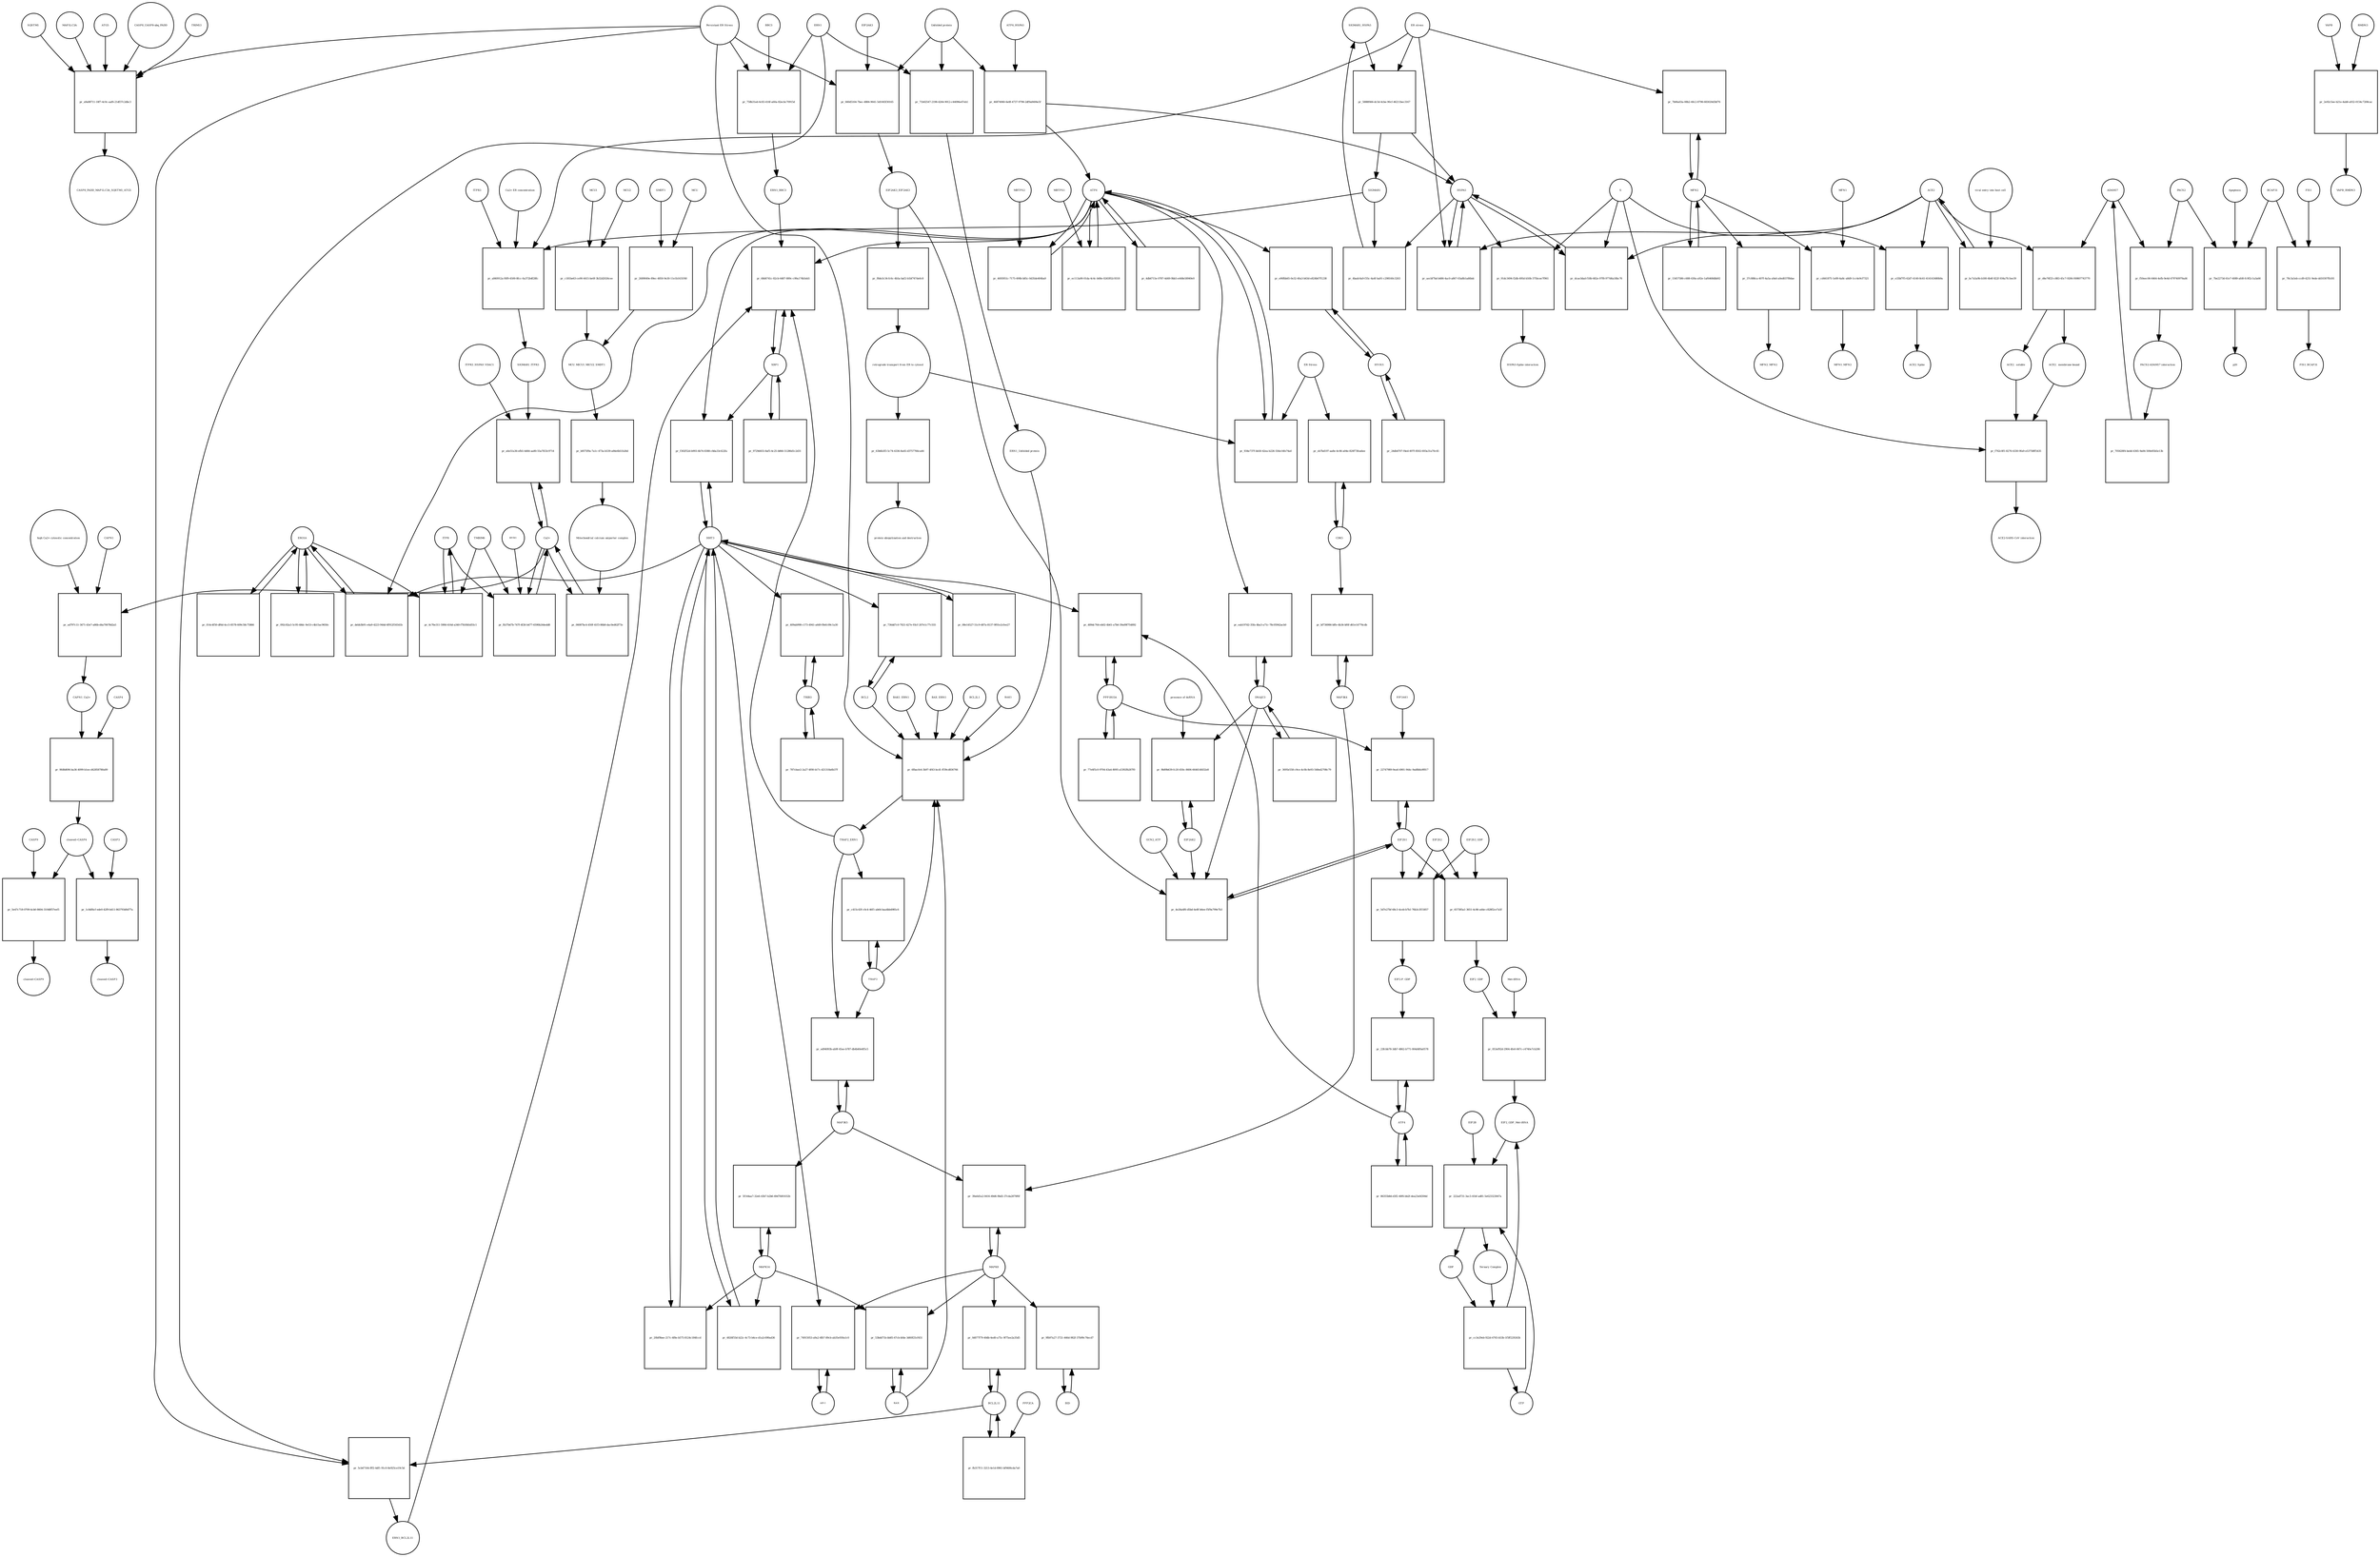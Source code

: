 strict digraph  {
SIGMAR1_HSPA5 [annotation="urn_miriam_pubmed_30590907|urn_miriam_pubmed_25704011|urn_miriam_pubmed_17981125|urn_miriam_taxonomy_10029", bipartite=0, cls=complex, fontsize=4, label=SIGMAR1_HSPA5, shape=circle];
"pr_5888f666-dc5d-4cbe-90cf-46211bec3167" [annotation="", bipartite=1, cls=process, fontsize=4, label="pr_5888f666-dc5d-4cbe-90cf-46211bec3167", shape=square];
HSPA5 [annotation="urn_miriam_hgnc.symbol_HSPA5", bipartite=0, cls="nucleic acid feature", fontsize=4, label=HSPA5, shape=circle];
SIGMAR1 [annotation="urn_miriam_hgnc_8157|urn_miriam_pubmed_17981125|urn_miriam_taxonomy_10029|urn_miriam_pubmed_25704011", bipartite=0, cls=macromolecule, fontsize=4, label=SIGMAR1, shape=circle];
"ER stress" [annotation="", bipartite=0, cls=phenotype, fontsize=4, label="ER stress", shape=circle];
ATF6_HSPA5 [annotation="", bipartite=0, cls=complex, fontsize=4, label=ATF6_HSPA5, shape=circle];
"pr_46874060-6e8f-4737-9798-2df9a8406e5f" [annotation="", bipartite=1, cls=process, fontsize=4, label="pr_46874060-6e8f-4737-9798-2df9a8406e5f", shape=square];
ATF6 [annotation="urn_miriam_hgnc.symbol_ATF6", bipartite=0, cls=macromolecule, fontsize=4, label=ATF6, shape=circle];
"Unfolded protein" [annotation="", bipartite=0, cls=macromolecule, fontsize=4, label="Unfolded protein", shape=circle];
ACE2 [annotation="", bipartite=0, cls="nucleic acid feature", fontsize=4, label=ACE2, shape=circle];
"pr_d4e76f25-c883-45c7-9206-f49807743770" [annotation="", bipartite=1, cls=process, fontsize=4, label="pr_d4e76f25-c883-45c7-9206-f49807743770", shape=square];
"ACE2_ soluble" [annotation="urn_miriam_pubmed_19411314|urn_miriam_pubmed_32264791|urn_miriam_hgnc.symbol_ACE2", bipartite=0, cls=macromolecule, fontsize=4, label="ACE2_ soluble", shape=circle];
"ACE2_ membrane-bound" [annotation="urn_miriam_pubmed_19411314|urn_miriam_pubmed_32264791|urn_miriam_hgnc.symbol_ACE2", bipartite=0, cls=macromolecule, fontsize=4, label="ACE2_ membrane-bound", shape=circle];
ADAM17 [annotation="urn_miriam_pubmed_32264791|urn_miriam_hgnc_HGNC%3A195", bipartite=0, cls=macromolecule, fontsize=4, label=ADAM17, shape=circle];
MFN2 [annotation="urn_miriam_pubmed_29491369|urn_miriam_pubmed_22511781|urn_miriam_hgnc_16877|urn_miriam_pubmed_19052620", bipartite=0, cls=macromolecule, fontsize=4, label=MFN2, shape=circle];
"pr_37c888ca-407f-4a5a-a9a6-a0ed037f8dae" [annotation="", bipartite=1, cls=process, fontsize=4, label="pr_37c888ca-407f-4a5a-a9a6-a0ed037f8dae", shape=square];
MFN2_MFN2 [annotation="urn_miriam_pubmed_19052620|urn_miriam_taxonomy_9606|urn_miriam_pubmed_29491369", bipartite=0, cls=complex, fontsize=4, label=MFN2_MFN2, shape=circle];
"Met-tRNA" [annotation=urn_miriam_hgnc_34779, bipartite=0, cls="nucleic acid feature", fontsize=4, label="Met-tRNA", shape=circle];
"pr_053ef92d-2904-4fe0-847c-c4740e7cb206" [annotation="", bipartite=1, cls=process, fontsize=4, label="pr_053ef92d-2904-4fe0-847c-c4740e7cb206", shape=square];
EIF2_GDP [annotation="", bipartite=0, cls=complex, fontsize=4, label=EIF2_GDP, shape=circle];
"EIF2_GDP_Met-tRNA" [annotation="", bipartite=0, cls=complex, fontsize=4, label="EIF2_GDP_Met-tRNA", shape=circle];
ERN1 [annotation="urn_miriam_hgnc.symbol_ERN1", bipartite=0, cls=macromolecule, fontsize=4, label=ERN1, shape=circle];
"pr_71b02547-2198-4264-9012-c44096e47eb1" [annotation="", bipartite=1, cls=process, fontsize=4, label="pr_71b02547-2198-4264-9012-c44096e47eb1", shape=square];
"ERN1_Unfolded protein" [annotation="", bipartite=0, cls=complex, fontsize=4, label="ERN1_Unfolded protein", shape=circle];
MCU [annotation="urn_miriam_hgnc_23526|urn_miriam_pubmed_24231807|urn_miriam_taxonomy_9606", bipartite=0, cls=macromolecule, fontsize=4, label=MCU, shape=circle];
"pr_2689049e-89ec-4850-9e30-11e1b1631f40" [annotation="", bipartite=1, cls=process, fontsize=4, label="pr_2689049e-89ec-4850-9e30-11e1b1631f40", shape=square];
SMDT1 [annotation="urn_miriam_pubmed_24231807|urn_miriam_hgnc_25055|urn_miriam_taxonomy_9606", bipartite=0, cls=macromolecule, fontsize=4, label=SMDT1, shape=circle];
MCU_MICU1_MICU2_SMDT1 [annotation="urn_miriam_pubmed_24231807|urn_miriam_taxonomy_9606", bipartite=0, cls=complex, fontsize=4, label=MCU_MICU1_MICU2_SMDT1, shape=circle];
EIF2S1 [annotation="urn_miriam_hgnc.symbol_EIF2S1", bipartite=0, cls=macromolecule, fontsize=4, label=EIF2S1, shape=circle];
"pr_5d7e27bf-68c3-4ceb-b7b1-76b3c3f15857" [annotation="", bipartite=1, cls=process, fontsize=4, label="pr_5d7e27bf-68c3-4ceb-b7b1-76b3c3f15857", shape=square];
EIF2S2 [annotation="urn_miriam_hgnc.symbol_EIF2S2", bipartite=0, cls=macromolecule, fontsize=4, label=EIF2S2, shape=circle];
"EIF2-P_GDP" [annotation="", bipartite=0, cls=complex, fontsize=4, label="EIF2-P_GDP", shape=circle];
EIF2S3_GDP [annotation="", bipartite=0, cls=complex, fontsize=4, label=EIF2S3_GDP, shape=circle];
MCU2 [annotation="urn_miriam_hgnc_31830|urn_miriam_pubmed_24231807|urn_miriam_taxonomy_9606", bipartite=0, cls=macromolecule, fontsize=4, label=MCU2, shape=circle];
"pr_c181be63-ce90-4415-be0f-3b32d2026cee" [annotation="", bipartite=1, cls=process, fontsize=4, label="pr_c181be63-ce90-4415-be0f-3b32d2026cee", shape=square];
MCU1 [annotation="urn_miriam_hgnc_1530|urn_miriam_pubmed_24231807|urn_miriam_taxonomy_9606", bipartite=0, cls=macromolecule, fontsize=4, label=MCU1, shape=circle];
"pr_5cb47164-fff2-4df1-91c0-8e925ce19c5d" [annotation="", bipartite=1, cls=process, fontsize=4, label="pr_5cb47164-fff2-4df1-91c0-8e925ce19c5d", shape=square];
BCL2L11 [annotation="urn_miriam_hgnc.symbol_BCL2L11", bipartite=0, cls=macromolecule, fontsize=4, label=BCL2L11, shape=circle];
ERN1_BCL2L11 [annotation="", bipartite=0, cls=complex, fontsize=4, label=ERN1_BCL2L11, shape=circle];
"Persistant ER Stress" [annotation="urn_miriam_obo.go_GO%3A0034976", bipartite=0, cls=phenotype, fontsize=4, label="Persistant ER Stress", shape=circle];
CAPN1 [annotation="urn_miriam_hgnc.symbol_CAPN1", bipartite=0, cls=macromolecule, fontsize=4, label=CAPN1, shape=circle];
"pr_ad797c11-3471-43e7-a86b-d4a70678d2a5" [annotation="", bipartite=1, cls=process, fontsize=4, label="pr_ad797c11-3471-43e7-a86b-d4a70678d2a5", shape=square];
"Ca2+" [annotation="urn_miriam_obo.chebi_CHEBI%3A29108", bipartite=0, cls="simple chemical", fontsize=4, label="Ca2+", shape=circle];
"CAPN1_Ca2+" [annotation="", bipartite=0, cls=complex, fontsize=4, label="CAPN1_Ca2+", shape=circle];
"high Ca2+ cytosolic concentration" [annotation="urn_miriam_obo.go_GO%3A1902656", bipartite=0, cls=phenotype, fontsize=4, label="high Ca2+ cytosolic concentration", shape=circle];
"pr_4badc6a9-f35c-4a4f-ba91-c298160c3263" [annotation="", bipartite=1, cls=process, fontsize=4, label="pr_4badc6a9-f35c-4a4f-ba91-c298160c3263", shape=square];
"pr_758b31ed-6c83-416f-a60a-82ecbc70915d" [annotation="", bipartite=1, cls=process, fontsize=4, label="pr_758b31ed-6c83-416f-a60a-82ecbc70915d", shape=square];
BBC3 [annotation="urn_miriam_hgnc.symbol_BBC3", bipartite=0, cls=macromolecule, fontsize=4, label=BBC3, shape=circle];
ERN1_BBC3 [annotation="", bipartite=0, cls=complex, fontsize=4, label=ERN1_BBC3, shape=circle];
VAPB [annotation=urn_miriam_hgnc_12649, bipartite=0, cls=macromolecule, fontsize=4, label=VAPB, shape=circle];
"pr_2e92c5ee-b21e-4ab8-a932-0154c7208cac" [annotation="", bipartite=1, cls=process, fontsize=4, label="pr_2e92c5ee-b21e-4ab8-a932-0154c7208cac", shape=square];
RMDN3 [annotation=urn_miriam_hgnc_25550, bipartite=0, cls=macromolecule, fontsize=4, label=RMDN3, shape=circle];
VAPB_RMDN3 [annotation="urn_miriam_pubmed_29491369|urn_miriam_pubmed_28132811|urn_miriam_taxonomy_9606", bipartite=0, cls=complex, fontsize=4, label=VAPB_RMDN3, shape=circle];
"pr_657385a1-3651-4c86-a44e-c828f2ce7a5f" [annotation="", bipartite=1, cls=process, fontsize=4, label="pr_657385a1-3651-4c86-a44e-c828f2ce7a5f", shape=square];
"pr_a840912a-f6f9-4500-8fcc-0a372b4f28fc" [annotation="", bipartite=1, cls=process, fontsize=4, label="pr_a840912a-f6f9-4500-8fcc-0a372b4f28fc", shape=square];
ITPR3 [annotation="urn_miriam_hgnc_6182|urn_miriam_pubmed_17981125", bipartite=0, cls=macromolecule, fontsize=4, label=ITPR3, shape=circle];
SIGMAR1_ITPR3 [annotation="urn_miriam_pubmed_30590907|urn_miriam_pubmed_17981125|urn_miriam_taxonomy_10029", bipartite=0, cls=complex, fontsize=4, label=SIGMAR1_ITPR3, shape=circle];
"Ca2+ ER concentration" [annotation="", bipartite=0, cls=phenotype, fontsize=4, label="Ca2+ ER concentration", shape=circle];
BCAP31 [annotation=urn_miriam_hgnc_16695, bipartite=0, cls=macromolecule, fontsize=4, label=BCAP31, shape=circle];
"pr_78c3a5eb-ccd9-4251-9ede-dd10307fb181" [annotation="", bipartite=1, cls=process, fontsize=4, label="pr_78c3a5eb-ccd9-4251-9ede-dd10307fb181", shape=square];
FIS1 [annotation=urn_miriam_hgnc_21689, bipartite=0, cls=macromolecule, fontsize=4, label=FIS1, shape=circle];
FIS1_BCAP31 [annotation=urn_miriam_pubmed_15692567, bipartite=0, cls=complex, fontsize=4, label=FIS1_BCAP31, shape=circle];
"pr_cd441875-1e89-4a8c-a8d9-1cc4e9cf7321" [annotation="", bipartite=1, cls=process, fontsize=4, label="pr_cd441875-1e89-4a8c-a8d9-1cc4e9cf7321", shape=square];
MFN1 [annotation=urn_miriam_hgnc_1826, bipartite=0, cls=macromolecule, fontsize=4, label=MFN1, shape=circle];
MFN1_MFN2 [annotation="urn_miriam_pubmed_29491369|urn_miriam_pubmed_19052620|urn_miriam_taxonomy_9606", bipartite=0, cls=complex, fontsize=4, label=MFN1_MFN2, shape=circle];
PACS2 [annotation="urn_miriam_pubmed_15692567|urn_miriam_hgnc_23794", bipartite=0, cls=macromolecule, fontsize=4, label=PACS2, shape=circle];
"pr_f50eec06-6464-4efb-9e4d-479740979ad4" [annotation="", bipartite=1, cls=process, fontsize=4, label="pr_f50eec06-6464-4efb-9e4d-479740979ad4", shape=square];
"PACS2-ADAM17 interaction" [annotation="urn_miriam_pubmed_26108729|urn_miriam_pubmed_32264791|urn_miriam_taxonomy_9606", bipartite=0, cls=complex, fontsize=4, label="PACS2-ADAM17 interaction", shape=circle];
"pr_e33bf7f5-62d7-4140-8c61-414143480b9a" [annotation="", bipartite=1, cls=process, fontsize=4, label="pr_e33bf7f5-62d7-4140-8c61-414143480b9a", shape=square];
S [annotation="urn_miriam_uniprot_P59594|urn_miriam_uniprot_P0DTC2|urn_miriam_uniprot_W6A028", bipartite=0, cls=macromolecule, fontsize=4, label=S, shape=circle];
ACE2_Spike [annotation="", bipartite=0, cls=complex, fontsize=4, label=ACE2_Spike, shape=circle];
"pr_91dc3494-f2db-495d-b50b-375bcee7f961" [annotation="", bipartite=1, cls=process, fontsize=4, label="pr_91dc3494-f2db-495d-b50b-375bcee7f961", shape=square];
"HSPA5-Spike interaction" [annotation=urn_miriam_pubmed_32340551, bipartite=0, cls=complex, fontsize=4, label="HSPA5-Spike interaction", shape=circle];
"pr_f762c8f1-8276-4330-9fa9-e53758ff5435" [annotation="", bipartite=1, cls=process, fontsize=4, label="pr_f762c8f1-8276-4330-9fa9-e53758ff5435", shape=square];
"ACE2-SARS-CoV interaction" [annotation="urn_miriam_pubmed_19411314|urn_miriam_taxonomy_9606|urn_miriam_uniprot_P59594", bipartite=0, cls=complex, fontsize=4, label="ACE2-SARS-CoV interaction", shape=circle];
"pr_4693951c-7175-490b-b85c-0d35de404ba9" [annotation="", bipartite=1, cls=process, fontsize=4, label="pr_4693951c-7175-490b-b85c-0d35de404ba9", shape=square];
MBTPS2 [annotation="urn_miriam_hgnc.symbol_MBTPS2", bipartite=0, cls=macromolecule, fontsize=4, label=MBTPS2, shape=circle];
MAP3K4 [annotation="urn_miriam_hgnc.symbol_MAP3K4", bipartite=0, cls=macromolecule, fontsize=4, label=MAP3K4, shape=circle];
"pr_bf736986-bffe-4b34-bf6f-d61e14776cdb" [annotation="", bipartite=1, cls=process, fontsize=4, label="pr_bf736986-bffe-4b34-bf6f-d61e14776cdb", shape=square];
CDK5 [annotation="urn_miriam_hgnc.symbol_CDK5", bipartite=0, cls=macromolecule, fontsize=4, label=CDK5, shape=circle];
"pr_7be2273d-61e7-4089-afd0-fc9f2c1a3a66" [annotation="", bipartite=1, cls=process, fontsize=4, label="pr_7be2273d-61e7-4089-afd0-fc9f2c1a3a66", shape=square];
p20 [annotation="urn_miriam_hgnc.symbol_BCAP31", bipartite=0, cls=macromolecule, fontsize=4, label=p20, shape=circle];
Apoptosis [annotation="", bipartite=0, cls=phenotype, fontsize=4, label=Apoptosis, shape=circle];
DDIT3 [annotation="urn_miriam_hgnc.symbol_DDIT3", bipartite=0, cls=macromolecule, fontsize=4, label=DDIT3, shape=circle];
"pr_4826f55d-b22c-4c73-b4ce-d1a2c690ad36" [annotation="", bipartite=1, cls=process, fontsize=4, label="pr_4826f55d-b22c-4c73-b4ce-d1a2c690ad36", shape=square];
MAPK14 [annotation="urn_miriam_hgnc.symbol_MAPK14", bipartite=0, cls=macromolecule, fontsize=4, label=MAPK14, shape=circle];
CASP9 [annotation="urn_miriam_hgnc.symbol_CSAP9", bipartite=0, cls=macromolecule, fontsize=4, label=CASP9, shape=circle];
"pr_5e47c718-0709-4cb0-8604-31048f57eef1" [annotation="", bipartite=1, cls=process, fontsize=4, label="pr_5e47c718-0709-4cb0-8604-31048f57eef1", shape=square];
"cleaved~CASP9" [annotation="urn_miriam_hgnc.symbol_CASP9", bipartite=0, cls=macromolecule, fontsize=4, label="cleaved~CASP9", shape=circle];
"cleaved~CASP4" [annotation="urn_miriam_hgnc.symbol_CASP4", bipartite=0, cls=macromolecule, fontsize=4, label="cleaved~CASP4", shape=circle];
"pr_0d077f79-40db-4ed0-a75c-9f75ee2a35d5" [annotation="", bipartite=1, cls=process, fontsize=4, label="pr_0d077f79-40db-4ed0-a75c-9f75ee2a35d5", shape=square];
MAPK8 [annotation="urn_miriam_hgnc.symbol_MAPK8", bipartite=0, cls=macromolecule, fontsize=4, label=MAPK8, shape=circle];
"pr_4e26a4f6-d5bd-4e8f-b6ee-f5f9a799e7b3" [annotation="", bipartite=1, cls=process, fontsize=4, label="pr_4e26a4f6-d5bd-4e8f-b6ee-f5f9a799e7b3", shape=square];
EIF2AK3_EIF2AK3 [annotation="", bipartite=0, cls=complex, fontsize=4, label=EIF2AK3_EIF2AK3, shape=circle];
GCN2_ATP [annotation="", bipartite=0, cls=complex, fontsize=4, label=GCN2_ATP, shape=circle];
EIF2AK2 [annotation="urn_miriam_hgnc.symbol_EIF2AK2", bipartite=0, cls=macromolecule, fontsize=4, label=EIF2AK2, shape=circle];
DNAJC3 [annotation="urn_miriam_hgnc.symbol_DNAJC3", bipartite=0, cls=macromolecule, fontsize=4, label=DNAJC3, shape=circle];
"pr_f8de3c34-fc6c-4b5a-baf2-b1bf747de0c8" [annotation="", bipartite=1, cls=process, fontsize=4, label="pr_f8de3c34-fc6c-4b5a-baf2-b1bf747de0c8", shape=square];
"retrograde transport from ER to cytosol" [annotation="urn_miriam_obo.go_GO%3A0030970", bipartite=0, cls=phenotype, fontsize=4, label="retrograde transport from ER to cytosol", shape=circle];
CASP3 [annotation="urn_miriam_hgnc.symbol_CASP3", bipartite=0, cls=macromolecule, fontsize=4, label=CASP3, shape=circle];
"pr_1c8df4cf-ede0-42f9-b411-863793d0d77a" [annotation="", bipartite=1, cls=process, fontsize=4, label="pr_1c8df4cf-ede0-42f9-b411-863793d0d77a", shape=square];
"cleaved~CASP3" [annotation="urn_miriam_hgnc.symbol_CASP3", bipartite=0, cls=macromolecule, fontsize=4, label="cleaved~CASP3", shape=circle];
"pr_fb317f11-3213-4e1d-8961-bf9406cda7a0" [annotation="", bipartite=1, cls=process, fontsize=4, label="pr_fb317f11-3213-4e1d-8961-bf9406cda7a0", shape=square];
PPP2CA [annotation="urn_miriam_hgnc.symbol_PPP2CA", bipartite=0, cls=macromolecule, fontsize=4, label=PPP2CA, shape=circle];
"AP-1" [annotation="urn_miriam_hgnc.symbol_JUNB|urn_miriam_hgnc.symbol_FOSL1|urn_miriam_hgnc.symbol_FOSL2|urn_miriam_hgnc.symbol_JUND|urn_miriam_hgnc.symbol_JUN|urn_miriam_hgnc.symbol_FOSB|urn_miriam_hgnc.symbol_FOS", bipartite=0, cls=macromolecule, fontsize=4, label="AP-1", shape=circle];
"pr_74915053-a9a2-4fb7-89cb-ab35e930a1c0" [annotation="", bipartite=1, cls=process, fontsize=4, label="pr_74915053-a9a2-4fb7-89cb-ab35e930a1c0", shape=square];
"pr_aecbf7bd-b486-4ac0-a867-03a8b1ad6bdc" [annotation="", bipartite=1, cls=process, fontsize=4, label="pr_aecbf7bd-b486-4ac0-a867-03a8b1ad6bdc", shape=square];
"pr_22747989-9ea6-4901-944c-9ad8bfa9f817" [annotation="", bipartite=1, cls=process, fontsize=4, label="pr_22747989-9ea6-4901-944c-9ad8bfa9f817", shape=square];
PPP1R15A [annotation="urn_miriam_hgnc.symbol_PPP1R15A", bipartite=0, cls=macromolecule, fontsize=4, label=PPP1R15A, shape=circle];
EIF2AK1 [annotation="urn_miriam_hgnc.symbol_EIF2AK1", bipartite=0, cls=macromolecule, fontsize=4, label=EIF2AK1, shape=circle];
"pr_9b89b639-fc20-450c-8606-664614fd32e8" [annotation="", bipartite=1, cls=process, fontsize=4, label="pr_9b89b639-fc20-450c-8606-664614fd32e8", shape=square];
"presence of dsRNA" [annotation="urn_miriam_obo.go_GO%3A0071359", bipartite=0, cls=phenotype, fontsize=4, label="presence of dsRNA", shape=circle];
"Ternary Complex" [annotation="", bipartite=0, cls=complex, fontsize=4, label="Ternary Complex", shape=circle];
"pr_cc3e29eb-922d-4765-b53b-1f5ff229243b" [annotation="", bipartite=1, cls=process, fontsize=4, label="pr_cc3e29eb-922d-4765-b53b-1f5ff229243b", shape=square];
GDP [annotation="urn_miriam_obo.chebi_CHEBI%3A65180", bipartite=0, cls="simple chemical", fontsize=4, label=GDP, shape=circle];
GTP [annotation="urn_miriam_obo.chebi_CHEBI%3A57600", bipartite=0, cls="simple chemical", fontsize=4, label=GTP, shape=circle];
"pr_6fbacfe4-3b97-4f43-bcd1-ff39cd836766" [annotation="", bipartite=1, cls=process, fontsize=4, label="pr_6fbacfe4-3b97-4f43-bcd1-ff39cd836766", shape=square];
TRAF2_ERN1 [annotation="", bipartite=0, cls=complex, fontsize=4, label=TRAF2_ERN1, shape=circle];
BAK1_ERN1 [annotation="", bipartite=0, cls=complex, fontsize=4, label=BAK1_ERN1, shape=circle];
BAX_ERN1 [annotation="", bipartite=0, cls=complex, fontsize=4, label=BAX_ERN1, shape=circle];
BCL2 [annotation="urn_miriam_hgnc.symbol_BCL2", bipartite=0, cls="nucleic acid feature", fontsize=4, label=BCL2, shape=circle];
BCL2L1 [annotation="urn_miriam_hgnc.symbol_BCL2L1", bipartite=0, cls=macromolecule, fontsize=4, label=BCL2L1, shape=circle];
BAX [annotation="urn_miriam_hgnc.symbol_BAX", bipartite=0, cls=macromolecule, fontsize=4, label=BAX, shape=circle];
BAK1 [annotation="urn_miriam_hgnc.symbol_BAK1", bipartite=0, cls=macromolecule, fontsize=4, label=BAK1, shape=circle];
TRAF2 [annotation="urn_miriam_hgnc.symbol_TRAF2", bipartite=0, cls=macromolecule, fontsize=4, label=TRAF2, shape=circle];
"pr_bf675f9a-7a1c-473a-b539-a84e6b51b26d" [annotation="", bipartite=1, cls=process, fontsize=4, label="pr_bf675f9a-7a1c-473a-b539-a84e6b51b26d", shape=square];
"Mitochondrial calcium uniporter complex" [annotation="urn_miriam_pubmed_26968367|urn_miriam_taxonomy_9606", bipartite=0, cls=complex, fontsize=4, label="Mitochondrial calcium uniporter complex", shape=circle];
ATF4 [annotation="urn_miriam_hgnc.symbol_ATF4", bipartite=0, cls=macromolecule, fontsize=4, label=ATF4, shape=circle];
"pr_23fcbb78-3db7-4862-b771-004d4f0a0578" [annotation="", bipartite=1, cls=process, fontsize=4, label="pr_23fcbb78-3db7-4862-b771-004d4f0a0578", shape=square];
"pr_63b6b3f3-5c74-4336-8a45-d3757766ca44" [annotation="", bipartite=1, cls=process, fontsize=4, label="pr_63b6b3f3-5c74-4336-8a45-d3757766ca44", shape=square];
"protein ubiquitination and destruction" [annotation="", bipartite=0, cls=phenotype, fontsize=4, label="protein ubiquitination and destruction", shape=circle];
EIF2AK3 [annotation="urn_miriam_hgnc.symbol_EIF2AK3", bipartite=0, cls=macromolecule, fontsize=4, label=EIF2AK3, shape=circle];
"pr_660d5164-7bec-4884-9641-5d1045f30165" [annotation="", bipartite=1, cls=process, fontsize=4, label="pr_660d5164-7bec-4884-9641-5d1045f30165", shape=square];
ITPR [annotation="urn_miriam_hgnc.symbol_ITPR1|urn_miriam_hgnc.symbol_ITPR3|urn_miriam_hgnc.symbol_ITPR2", bipartite=0, cls=macromolecule, fontsize=4, label=ITPR, shape=circle];
"pr_4c76e311-5984-416d-a340-f7b50b5d55c1" [annotation="", bipartite=1, cls=process, fontsize=4, label="pr_4c76e311-5984-416d-a340-f7b50b5d55c1", shape=square];
TMBIM6 [annotation="urn_miriam_hgnc.symbol_TMBIM6", bipartite=0, cls=macromolecule, fontsize=4, label=TMBIM6, shape=circle];
ERO1A [annotation="urn_miriam_hgnc.symbol_ERO1A", bipartite=0, cls=macromolecule, fontsize=4, label=ERO1A, shape=circle];
MAP3K5 [annotation="urn_miriam_hgnc.symbol_MAP3K5", bipartite=0, cls=macromolecule, fontsize=4, label=MAP3K5, shape=circle];
"pr_ed94093b-ab9f-45ee-b787-db4b40e6f5c5" [annotation="", bipartite=1, cls=process, fontsize=4, label="pr_ed94093b-ab9f-45ee-b787-db4b40e6f5c5", shape=square];
"pr_222ad731-3ac3-41bf-ad81-5e623323047a" [annotation="", bipartite=1, cls=process, fontsize=4, label="pr_222ad731-3ac3-41bf-ad81-5e623323047a", shape=square];
EIF2B [annotation="", bipartite=0, cls=complex, fontsize=4, label=EIF2B, shape=circle];
"pr_53bdd71b-bb85-47cb-bfde-3d60f25cf451" [annotation="", bipartite=1, cls=process, fontsize=4, label="pr_53bdd71b-bb85-47cb-bfde-3d60f25cf451", shape=square];
"pr_c415c43f-c0c4-46f1-ab64-baa4bb4985c6" [annotation="", bipartite=1, cls=process, fontsize=4, label="pr_c415c43f-c0c4-46f1-ab64-baa4bb4985c6", shape=square];
"pr_5f144aa7-32e6-43b7-b2b6-49d7fd01032b" [annotation="", bipartite=1, cls=process, fontsize=4, label="pr_5f144aa7-32e6-43b7-b2b6-49d7fd01032b", shape=square];
"CASP8_CASP8-ubq_FADD" [annotation="", bipartite=0, cls=complex, fontsize=4, label="CASP8_CASP8-ubq_FADD", shape=circle];
"pr_a9a88711-18f7-4c0c-aaf6-21df37c2dbc3" [annotation="", bipartite=1, cls=process, fontsize=4, label="pr_a9a88711-18f7-4c0c-aaf6-21df37c2dbc3", shape=square];
CASP8_FADD_MAP1LC3A_SQSTM1_ATG5 [annotation="", bipartite=0, cls=complex, fontsize=4, label=CASP8_FADD_MAP1LC3A_SQSTM1_ATG5, shape=circle];
TRIM13 [annotation="urn_miriam_hgnc.symbol_TRIM13", bipartite=0, cls=macromolecule, fontsize=4, label=TRIM13, shape=circle];
"SQSTM1 " [annotation="urn_miriam_hgnc.symbol_SQSTM1", bipartite=0, cls=macromolecule, fontsize=4, label="SQSTM1 ", shape=circle];
MAP1LC3A [annotation="urn_miriam_hgnc.symbol_MAP1LC3A", bipartite=0, cls=macromolecule, fontsize=4, label=MAP1LC3A, shape=circle];
ATG5 [annotation="urn_miriam_hgnc.symbol_ATG5", bipartite=0, cls=macromolecule, fontsize=4, label=ATG5, shape=circle];
"pr_39a6d1a2-0416-49d6-9bd3-37cda2870f6f" [annotation="", bipartite=1, cls=process, fontsize=4, label="pr_39a6d1a2-0416-49d6-9bd3-37cda2870f6f", shape=square];
CASP4 [annotation="urn_miriam_hgnc.symbol_CASP4", bipartite=0, cls=macromolecule, fontsize=4, label=CASP4, shape=circle];
"pr_9fd8d696-ba36-4099-b1ee-d42858780a89" [annotation="", bipartite=1, cls=process, fontsize=4, label="pr_9fd8d696-ba36-4099-b1ee-d42858780a89", shape=square];
"pr_20bf9bee-217c-4f8e-b575-8124c184fccd" [annotation="", bipartite=1, cls=process, fontsize=4, label="pr_20bf9bee-217c-4f8e-b575-8124c184fccd", shape=square];
BID [annotation="urn_miriam_hgnc.symbol_BID", bipartite=0, cls=macromolecule, fontsize=4, label=BID, shape=circle];
"pr_9fb97a27-3721-446d-982f-37b99c76ecd7" [annotation="", bipartite=1, cls=process, fontsize=4, label="pr_9fb97a27-3721-446d-982f-37b99c76ecd7", shape=square];
"pr_ec113a90-01da-4c4c-b68e-0245f02c9318" [annotation="", bipartite=1, cls=process, fontsize=4, label="pr_ec113a90-01da-4c4c-b68e-0245f02c9318", shape=square];
MBTPS1 [annotation="urn_miriam_hgnc.symbol_MBTPS1", bipartite=0, cls=macromolecule, fontsize=4, label=MBTPS1, shape=circle];
"pr_dcae3dad-f18b-482e-97f8-977d6a18bc76" [annotation="", bipartite=1, cls=process, fontsize=4, label="pr_dcae3dad-f18b-482e-97f8-977d6a18bc76", shape=square];
"pr_15457586-c688-430a-a92e-1af6468dbb92" [annotation="", bipartite=1, cls=process, fontsize=4, label="pr_15457586-c688-430a-a92e-1af6468dbb92", shape=square];
XBP1 [annotation="urn_miriam_hgnc.symbol_XBP1", bipartite=0, cls=macromolecule, fontsize=4, label=XBP1, shape=circle];
"pr_68d4741c-82cb-4487-889c-c99a174b5eb5" [annotation="", bipartite=1, cls=process, fontsize=4, label="pr_68d4741c-82cb-4487-889c-c99a174b5eb5", shape=square];
"pr_debb3b91-e4a9-4223-944d-6f912f16541b" [annotation="", bipartite=1, cls=process, fontsize=4, label="pr_debb3b91-e4a9-4223-944d-6f912f16541b", shape=square];
TRIB3 [annotation="urn_miriam_hgnc.symbol_TRIB3", bipartite=0, cls=macromolecule, fontsize=4, label=TRIB3, shape=circle];
"pr_409ab998-c173-4941-a649-f8efc09c1a30" [annotation="", bipartite=1, cls=process, fontsize=4, label="pr_409ab998-c173-4941-a649-f8efc09c1a30", shape=square];
"pr_f302f52d-b993-4b74-8388-c8da33c622fa" [annotation="", bipartite=1, cls=process, fontsize=4, label="pr_f302f52d-b993-4b74-8388-c8da33c622fa", shape=square];
"pr_eab197d2-35fa-4ba3-a71c-78c05942acb0" [annotation="", bipartite=1, cls=process, fontsize=4, label="pr_eab197d2-35fa-4ba3-a71c-78c05942acb0", shape=square];
HYOU1 [annotation="urn_miriam_hgnc.symbol_HYOU1", bipartite=0, cls=macromolecule, fontsize=4, label=HYOU1, shape=circle];
"pr_e90fbb65-0e32-40a3-b63d-e824b67f1238" [annotation="", bipartite=1, cls=process, fontsize=4, label="pr_e90fbb65-0e32-40a3-b63d-e824b67f1238", shape=square];
"pr_489dc764-eb02-4b61-a7b6-39a09f754892" [annotation="", bipartite=1, cls=process, fontsize=4, label="pr_489dc764-eb02-4b61-a7b6-39a09f754892", shape=square];
"pr_736dd7c0-7021-427e-93cf-207e1c77c555" [annotation="", bipartite=1, cls=process, fontsize=4, label="pr_736dd7c0-7021-427e-93cf-207e1c77c555", shape=square];
"pr_bc7a5a9b-b180-4b4f-822f-934a7fc5ee39" [annotation="", bipartite=1, cls=process, fontsize=4, label="pr_bc7a5a9b-b180-4b4f-822f-934a7fc5ee39", shape=square];
"viral entry into host cell" [annotation="", bipartite=0, cls=phenotype, fontsize=4, label="viral entry into host cell", shape=circle];
"pr_3695e558-c9ce-4c0b-8e93-548ed2708c79" [annotation="", bipartite=1, cls=process, fontsize=4, label="pr_3695e558-c9ce-4c0b-8e93-548ed2708c79", shape=square];
"pr_787cbae2-2a27-4f00-b17c-d21318a6b37f" [annotation="", bipartite=1, cls=process, fontsize=4, label="pr_787cbae2-2a27-4f00-b17c-d21318a6b37f", shape=square];
"pr_092c82a3-5c95-48dc-9e53-c4b15ac9650c" [annotation="", bipartite=1, cls=process, fontsize=4, label="pr_092c82a3-5c95-48dc-9e53-c4b15ac9650c", shape=square];
"pr_7b06a03a-08b2-40c2-8798-683020d3bf76" [annotation="", bipartite=1, cls=process, fontsize=4, label="pr_7b06a03a-08b2-40c2-8798-683020d3bf76", shape=square];
"pr_08e14527-51c9-487a-8137-9f01e2cfee27" [annotation="", bipartite=1, cls=process, fontsize=4, label="pr_08e14527-51c9-487a-8137-9f01e2cfee27", shape=square];
"pr_24db4707-f4ed-497f-8502-693a31a70c45" [annotation="", bipartite=1, cls=process, fontsize=4, label="pr_24db4707-f4ed-497f-8502-693a31a70c45", shape=square];
"pr_86355b8d-d3f2-40f6-bb2f-dea23efd304d" [annotation="", bipartite=1, cls=process, fontsize=4, label="pr_86355b8d-d3f2-40f6-bb2f-dea23efd304d", shape=square];
"pr_9729d455-8af5-4c25-b866-51286d1c2d31" [annotation="", bipartite=1, cls=process, fontsize=4, label="pr_9729d455-8af5-4c25-b866-51286d1c2d31", shape=square];
"pr_77e6f5c0-9704-43a4-8095-a5392fb287f0" [annotation="", bipartite=1, cls=process, fontsize=4, label="pr_77e6f5c0-9704-43a4-8095-a5392fb287f0", shape=square];
"pr_06087bc4-450f-41f3-86b8-dac0ed62f73c" [annotation="", bipartite=1, cls=process, fontsize=4, label="pr_06087bc4-450f-41f3-86b8-dac0ed62f73c", shape=square];
"pr_014c4f50-df6d-4cc5-8578-609c58c75866" [annotation="", bipartite=1, cls=process, fontsize=4, label="pr_014c4f50-df6d-4cc5-8578-609c58c75866", shape=square];
"pr_934e737f-bb50-42ea-b226-556e14fe74a0" [annotation="", bipartite=1, cls=process, fontsize=4, label="pr_934e737f-bb50-42ea-b226-556e14fe74a0", shape=square];
"ER Stress" [annotation="urn_miriam_obo.go_GO%3A0034976", bipartite=0, cls=phenotype, fontsize=4, label="ER Stress", shape=circle];
"pr_fb37b47b-747f-4f26-b477-6590b244edd8" [annotation="", bipartite=1, cls=process, fontsize=4, label="pr_fb37b47b-747f-4f26-b477-6590b244edd8", shape=square];
RYR1 [annotation="urn_miriam_hgnc.symbol_RYR1", bipartite=0, cls=macromolecule, fontsize=4, label=RYR1, shape=circle];
"pr_a6e51a36-efb5-4d64-aa80-55a7833c9714" [annotation="", bipartite=1, cls=process, fontsize=4, label="pr_a6e51a36-efb5-4d64-aa80-55a7833c9714", shape=square];
ITPR3_HSPA9_VDAC1 [annotation="urn_miriam_pubmed_30590033|urn_miriam_pubmed_29491369|urn_miriam_taxonomy_9606", bipartite=0, cls=complex, fontsize=4, label=ITPR3_HSPA9_VDAC1, shape=circle];
"pr_705628f4-bedd-4365-9a84-500e85b5e13b" [annotation="", bipartite=1, cls=process, fontsize=4, label="pr_705628f4-bedd-4365-9a84-500e85b5e13b", shape=square];
"pr_4db6715e-0787-4d49-9bb5-e448e58949e9" [annotation="", bipartite=1, cls=process, fontsize=4, label="pr_4db6715e-0787-4d49-9bb5-e448e58949e9", shape=square];
"pr_eb7bd197-aa8e-4c06-a04e-820f73fea6ee" [annotation="", bipartite=1, cls="uncertain process", fontsize=4, label="pr_eb7bd197-aa8e-4c06-a04e-820f73fea6ee", shape=square];
SIGMAR1_HSPA5 -> "pr_5888f666-dc5d-4cbe-90cf-46211bec3167"  [annotation="", interaction_type=consumption];
"pr_5888f666-dc5d-4cbe-90cf-46211bec3167" -> HSPA5  [annotation="", interaction_type=production];
"pr_5888f666-dc5d-4cbe-90cf-46211bec3167" -> SIGMAR1  [annotation="", interaction_type=production];
HSPA5 -> "pr_4badc6a9-f35c-4a4f-ba91-c298160c3263"  [annotation="", interaction_type=consumption];
HSPA5 -> "pr_91dc3494-f2db-495d-b50b-375bcee7f961"  [annotation="", interaction_type=consumption];
HSPA5 -> "pr_aecbf7bd-b486-4ac0-a867-03a8b1ad6bdc"  [annotation="", interaction_type=consumption];
HSPA5 -> "pr_dcae3dad-f18b-482e-97f8-977d6a18bc76"  [annotation="", interaction_type=consumption];
SIGMAR1 -> "pr_4badc6a9-f35c-4a4f-ba91-c298160c3263"  [annotation="", interaction_type=consumption];
SIGMAR1 -> "pr_a840912a-f6f9-4500-8fcc-0a372b4f28fc"  [annotation="", interaction_type=consumption];
"ER stress" -> "pr_5888f666-dc5d-4cbe-90cf-46211bec3167"  [annotation="urn_miriam_pubmed_30590907|urn_miriam_pubmed_25704011|urn_miriam_pubmed_17981125|urn_miriam_taxonomy_10029", interaction_type="necessary stimulation"];
"ER stress" -> "pr_a840912a-f6f9-4500-8fcc-0a372b4f28fc"  [annotation="urn_miriam_pubmed_30590907|urn_miriam_pubmed_17981125|urn_miriam_taxonomy_10029", interaction_type="necessary stimulation"];
"ER stress" -> "pr_aecbf7bd-b486-4ac0-a867-03a8b1ad6bdc"  [annotation="urn_miriam_pubmed_31775868|urn_miriam_pubmed_22511781|urn_miriam_taxonomy_10090", interaction_type="necessary stimulation"];
"ER stress" -> "pr_7b06a03a-08b2-40c2-8798-683020d3bf76"  [annotation="urn_miriam_pubmed_22511781|urn_miriam_taxonomy_10090", interaction_type="necessary stimulation"];
ATF6_HSPA5 -> "pr_46874060-6e8f-4737-9798-2df9a8406e5f"  [annotation="", interaction_type=consumption];
"pr_46874060-6e8f-4737-9798-2df9a8406e5f" -> ATF6  [annotation="", interaction_type=production];
"pr_46874060-6e8f-4737-9798-2df9a8406e5f" -> HSPA5  [annotation="", interaction_type=production];
ATF6 -> "pr_4693951c-7175-490b-b85c-0d35de404ba9"  [annotation="", interaction_type=consumption];
ATF6 -> "pr_ec113a90-01da-4c4c-b68e-0245f02c9318"  [annotation="", interaction_type=consumption];
ATF6 -> "pr_68d4741c-82cb-4487-889c-c99a174b5eb5"  [annotation="urn_miriam_pubmed_26587781|urn_miriam_pubmed_23430059", interaction_type=catalysis];
ATF6 -> "pr_debb3b91-e4a9-4223-944d-6f912f16541b"  [annotation="urn_miriam_pubmed_23850759|urn_miriam_pubmed_25387528|urn_miriam_taxonomy_10090", interaction_type=catalysis];
ATF6 -> "pr_f302f52d-b993-4b74-8388-c8da33c622fa"  [annotation="urn_miriam_pubmed_22802018|urn_miriam_pubmed_17991856|urn_miriam_pubmed_26587781", interaction_type=catalysis];
ATF6 -> "pr_eab197d2-35fa-4ba3-a71c-78c05942acb0"  [annotation="urn_miriam_taxonomy_10090|urn_miriam_pubmed_12601012|urn_miriam_pubmed_18360008", interaction_type=catalysis];
ATF6 -> "pr_e90fbb65-0e32-40a3-b63d-e824b67f1238"  [annotation="urn_miriam_taxonomy_10090|urn_miriam_pubmed_18360008", interaction_type=catalysis];
ATF6 -> "pr_934e737f-bb50-42ea-b226-556e14fe74a0"  [annotation="", interaction_type=consumption];
ATF6 -> "pr_4db6715e-0787-4d49-9bb5-e448e58949e9"  [annotation="", interaction_type=consumption];
"Unfolded protein" -> "pr_46874060-6e8f-4737-9798-2df9a8406e5f"  [annotation="urn_miriam_pubmed_23850759|urn_miriam_pubmed_17090218", interaction_type=catalysis];
"Unfolded protein" -> "pr_71b02547-2198-4264-9012-c44096e47eb1"  [annotation="", interaction_type=consumption];
"Unfolded protein" -> "pr_660d5164-7bec-4884-9641-5d1045f30165"  [annotation=urn_miriam_pubmed_17991856, interaction_type=catalysis];
ACE2 -> "pr_d4e76f25-c883-45c7-9206-f49807743770"  [annotation="", interaction_type=consumption];
ACE2 -> "pr_e33bf7f5-62d7-4140-8c61-414143480b9a"  [annotation="", interaction_type=consumption];
ACE2 -> "pr_aecbf7bd-b486-4ac0-a867-03a8b1ad6bdc"  [annotation="urn_miriam_pubmed_31775868|urn_miriam_pubmed_22511781|urn_miriam_taxonomy_10090", interaction_type=inhibition];
ACE2 -> "pr_dcae3dad-f18b-482e-97f8-977d6a18bc76"  [annotation="urn_miriam_pubmed_22511781|urn_miriam_pubmed_31775868|urn_miriam_pubmed_16940539|urn_miriam_taxonomy_9606|urn_miriam_uniprot_P59594|urn_miriam_taxonomy_10090", interaction_type=inhibition];
ACE2 -> "pr_bc7a5a9b-b180-4b4f-822f-934a7fc5ee39"  [annotation="", interaction_type=consumption];
"pr_d4e76f25-c883-45c7-9206-f49807743770" -> "ACE2_ soluble"  [annotation="", interaction_type=production];
"pr_d4e76f25-c883-45c7-9206-f49807743770" -> "ACE2_ membrane-bound"  [annotation="", interaction_type=production];
"ACE2_ soluble" -> "pr_f762c8f1-8276-4330-9fa9-e53758ff5435"  [annotation="urn_miriam_pubmed_19411314|urn_miriam_taxonomy_9606|urn_miriam_uniprot_P59594|urn_miriam_pubmed_15983030|urn_miriam_taxonomy_694009", interaction_type=inhibition];
"ACE2_ membrane-bound" -> "pr_f762c8f1-8276-4330-9fa9-e53758ff5435"  [annotation="", interaction_type=consumption];
ADAM17 -> "pr_d4e76f25-c883-45c7-9206-f49807743770"  [annotation="urn_miriam_pubmed_19411314|urn_miriam_pubmed_32264791|urn_miriam_taxonomy_9606|urn_miriam_pubmed_15983030", interaction_type=catalysis];
ADAM17 -> "pr_f50eec06-6464-4efb-9e4d-479740979ad4"  [annotation="", interaction_type=consumption];
MFN2 -> "pr_37c888ca-407f-4a5a-a9a6-a0ed037f8dae"  [annotation="", interaction_type=consumption];
MFN2 -> "pr_cd441875-1e89-4a8c-a8d9-1cc4e9cf7321"  [annotation="", interaction_type=consumption];
MFN2 -> "pr_15457586-c688-430a-a92e-1af6468dbb92"  [annotation="", interaction_type=consumption];
MFN2 -> "pr_7b06a03a-08b2-40c2-8798-683020d3bf76"  [annotation="", interaction_type=consumption];
"pr_37c888ca-407f-4a5a-a9a6-a0ed037f8dae" -> MFN2_MFN2  [annotation="", interaction_type=production];
"Met-tRNA" -> "pr_053ef92d-2904-4fe0-847c-c4740e7cb206"  [annotation="", interaction_type=consumption];
"pr_053ef92d-2904-4fe0-847c-c4740e7cb206" -> "EIF2_GDP_Met-tRNA"  [annotation="", interaction_type=production];
EIF2_GDP -> "pr_053ef92d-2904-4fe0-847c-c4740e7cb206"  [annotation="", interaction_type=consumption];
"EIF2_GDP_Met-tRNA" -> "pr_222ad731-3ac3-41bf-ad81-5e623323047a"  [annotation="", interaction_type=consumption];
ERN1 -> "pr_71b02547-2198-4264-9012-c44096e47eb1"  [annotation="", interaction_type=consumption];
ERN1 -> "pr_5cb47164-fff2-4df1-91c0-8e925ce19c5d"  [annotation="", interaction_type=consumption];
ERN1 -> "pr_758b31ed-6c83-416f-a60a-82ecbc70915d"  [annotation="", interaction_type=consumption];
"pr_71b02547-2198-4264-9012-c44096e47eb1" -> "ERN1_Unfolded protein"  [annotation="", interaction_type=production];
"ERN1_Unfolded protein" -> "pr_6fbacfe4-3b97-4f43-bcd1-ff39cd836766"  [annotation="", interaction_type=consumption];
MCU -> "pr_2689049e-89ec-4850-9e30-11e1b1631f40"  [annotation="", interaction_type=consumption];
"pr_2689049e-89ec-4850-9e30-11e1b1631f40" -> MCU_MICU1_MICU2_SMDT1  [annotation="", interaction_type=production];
SMDT1 -> "pr_2689049e-89ec-4850-9e30-11e1b1631f40"  [annotation="", interaction_type=consumption];
MCU_MICU1_MICU2_SMDT1 -> "pr_bf675f9a-7a1c-473a-b539-a84e6b51b26d"  [annotation="", interaction_type=consumption];
EIF2S1 -> "pr_5d7e27bf-68c3-4ceb-b7b1-76b3c3f15857"  [annotation="", interaction_type=consumption];
EIF2S1 -> "pr_657385a1-3651-4c86-a44e-c828f2ce7a5f"  [annotation="", interaction_type=consumption];
EIF2S1 -> "pr_4e26a4f6-d5bd-4e8f-b6ee-f5f9a799e7b3"  [annotation="", interaction_type=consumption];
EIF2S1 -> "pr_22747989-9ea6-4901-944c-9ad8bfa9f817"  [annotation="", interaction_type=consumption];
"pr_5d7e27bf-68c3-4ceb-b7b1-76b3c3f15857" -> "EIF2-P_GDP"  [annotation="", interaction_type=production];
EIF2S2 -> "pr_5d7e27bf-68c3-4ceb-b7b1-76b3c3f15857"  [annotation="", interaction_type=consumption];
EIF2S2 -> "pr_657385a1-3651-4c86-a44e-c828f2ce7a5f"  [annotation="", interaction_type=consumption];
"EIF2-P_GDP" -> "pr_23fcbb78-3db7-4862-b771-004d4f0a0578"  [annotation="urn_miriam_pubmed_23850759|urn_miriam_taxonomy_10090|urn_miriam_pubmed_15277680", interaction_type=catalysis];
EIF2S3_GDP -> "pr_5d7e27bf-68c3-4ceb-b7b1-76b3c3f15857"  [annotation="", interaction_type=consumption];
EIF2S3_GDP -> "pr_657385a1-3651-4c86-a44e-c828f2ce7a5f"  [annotation="", interaction_type=consumption];
MCU2 -> "pr_c181be63-ce90-4415-be0f-3b32d2026cee"  [annotation="", interaction_type=consumption];
"pr_c181be63-ce90-4415-be0f-3b32d2026cee" -> MCU_MICU1_MICU2_SMDT1  [annotation="", interaction_type=production];
MCU1 -> "pr_c181be63-ce90-4415-be0f-3b32d2026cee"  [annotation="", interaction_type=consumption];
"pr_5cb47164-fff2-4df1-91c0-8e925ce19c5d" -> ERN1_BCL2L11  [annotation="", interaction_type=production];
BCL2L11 -> "pr_5cb47164-fff2-4df1-91c0-8e925ce19c5d"  [annotation="", interaction_type=consumption];
BCL2L11 -> "pr_0d077f79-40db-4ed0-a75c-9f75ee2a35d5"  [annotation="", interaction_type=consumption];
BCL2L11 -> "pr_fb317f11-3213-4e1d-8961-bf9406cda7a0"  [annotation="", interaction_type=consumption];
ERN1_BCL2L11 -> "pr_68d4741c-82cb-4487-889c-c99a174b5eb5"  [annotation="urn_miriam_pubmed_26587781|urn_miriam_pubmed_23430059", interaction_type=catalysis];
"Persistant ER Stress" -> "pr_5cb47164-fff2-4df1-91c0-8e925ce19c5d"  [annotation="urn_miriam_pubmed_23850759|urn_miriam_pubmed_26587781|urn_miriam_pubmed_23430059", interaction_type=inhibition];
"Persistant ER Stress" -> "pr_758b31ed-6c83-416f-a60a-82ecbc70915d"  [annotation="urn_miriam_pubmed_17991856|urn_miriam_pubmed_23430059", interaction_type=inhibition];
"Persistant ER Stress" -> "pr_6fbacfe4-3b97-4f43-bcd1-ff39cd836766"  [annotation="urn_miriam_pubmed_30773986|urn_miriam_pubmed_23850759|urn_miriam_pubmed_26587781|urn_miriam_taxonomy_10090|urn_miriam_pubmed_23430059", interaction_type=inhibition];
"Persistant ER Stress" -> "pr_660d5164-7bec-4884-9641-5d1045f30165"  [annotation=urn_miriam_pubmed_17991856, interaction_type=catalysis];
"Persistant ER Stress" -> "pr_a9a88711-18f7-4c0c-aaf6-21df37c2dbc3"  [annotation=urn_miriam_pubmed_17991856, interaction_type=catalysis];
CAPN1 -> "pr_ad797c11-3471-43e7-a86b-d4a70678d2a5"  [annotation="", interaction_type=consumption];
"pr_ad797c11-3471-43e7-a86b-d4a70678d2a5" -> "CAPN1_Ca2+"  [annotation="", interaction_type=production];
"Ca2+" -> "pr_ad797c11-3471-43e7-a86b-d4a70678d2a5"  [annotation="", interaction_type=consumption];
"Ca2+" -> "pr_06087bc4-450f-41f3-86b8-dac0ed62f73c"  [annotation="", interaction_type=consumption];
"Ca2+" -> "pr_fb37b47b-747f-4f26-b477-6590b244edd8"  [annotation="", interaction_type=consumption];
"Ca2+" -> "pr_a6e51a36-efb5-4d64-aa80-55a7833c9714"  [annotation="", interaction_type=consumption];
"CAPN1_Ca2+" -> "pr_9fd8d696-ba36-4099-b1ee-d42858780a89"  [annotation="urn_miriam_pubmed_18955970|urn_miriam_pubmed_19931333|urn_miriam_pubmed_24373849", interaction_type=catalysis];
"high Ca2+ cytosolic concentration" -> "pr_ad797c11-3471-43e7-a86b-d4a70678d2a5"  [annotation=urn_miriam_pubmed_19931333, interaction_type=catalysis];
"pr_4badc6a9-f35c-4a4f-ba91-c298160c3263" -> SIGMAR1_HSPA5  [annotation="", interaction_type=production];
"pr_758b31ed-6c83-416f-a60a-82ecbc70915d" -> ERN1_BBC3  [annotation="", interaction_type=production];
BBC3 -> "pr_758b31ed-6c83-416f-a60a-82ecbc70915d"  [annotation="", interaction_type=consumption];
ERN1_BBC3 -> "pr_68d4741c-82cb-4487-889c-c99a174b5eb5"  [annotation="urn_miriam_pubmed_26587781|urn_miriam_pubmed_23430059", interaction_type=catalysis];
VAPB -> "pr_2e92c5ee-b21e-4ab8-a932-0154c7208cac"  [annotation="", interaction_type=consumption];
"pr_2e92c5ee-b21e-4ab8-a932-0154c7208cac" -> VAPB_RMDN3  [annotation="", interaction_type=production];
RMDN3 -> "pr_2e92c5ee-b21e-4ab8-a932-0154c7208cac"  [annotation="", interaction_type=consumption];
"pr_657385a1-3651-4c86-a44e-c828f2ce7a5f" -> EIF2_GDP  [annotation="", interaction_type=production];
"pr_a840912a-f6f9-4500-8fcc-0a372b4f28fc" -> SIGMAR1_ITPR3  [annotation="", interaction_type=production];
ITPR3 -> "pr_a840912a-f6f9-4500-8fcc-0a372b4f28fc"  [annotation="", interaction_type=consumption];
SIGMAR1_ITPR3 -> "pr_a6e51a36-efb5-4d64-aa80-55a7833c9714"  [annotation="urn_miriam_pubmed_30590907|urn_miriam_pubmed_30590033|urn_miriam_taxonomy_9606", interaction_type="necessary stimulation"];
"Ca2+ ER concentration" -> "pr_a840912a-f6f9-4500-8fcc-0a372b4f28fc"  [annotation="urn_miriam_pubmed_30590907|urn_miriam_pubmed_17981125|urn_miriam_taxonomy_10029", interaction_type="necessary stimulation"];
BCAP31 -> "pr_78c3a5eb-ccd9-4251-9ede-dd10307fb181"  [annotation="", interaction_type=consumption];
BCAP31 -> "pr_7be2273d-61e7-4089-afd0-fc9f2c1a3a66"  [annotation="", interaction_type=consumption];
"pr_78c3a5eb-ccd9-4251-9ede-dd10307fb181" -> FIS1_BCAP31  [annotation="", interaction_type=production];
FIS1 -> "pr_78c3a5eb-ccd9-4251-9ede-dd10307fb181"  [annotation="", interaction_type=consumption];
"pr_cd441875-1e89-4a8c-a8d9-1cc4e9cf7321" -> MFN1_MFN2  [annotation="", interaction_type=production];
MFN1 -> "pr_cd441875-1e89-4a8c-a8d9-1cc4e9cf7321"  [annotation="", interaction_type=consumption];
PACS2 -> "pr_f50eec06-6464-4efb-9e4d-479740979ad4"  [annotation="", interaction_type=consumption];
PACS2 -> "pr_7be2273d-61e7-4089-afd0-fc9f2c1a3a66"  [annotation="urn_miriam_pubmed_15692567|urn_miriam_taxonomy_9606", interaction_type=inhibition];
"pr_f50eec06-6464-4efb-9e4d-479740979ad4" -> "PACS2-ADAM17 interaction"  [annotation="", interaction_type=production];
"PACS2-ADAM17 interaction" -> "pr_705628f4-bedd-4365-9a84-500e85b5e13b"  [annotation="", interaction_type=consumption];
"pr_e33bf7f5-62d7-4140-8c61-414143480b9a" -> ACE2_Spike  [annotation="", interaction_type=production];
S -> "pr_e33bf7f5-62d7-4140-8c61-414143480b9a"  [annotation="", interaction_type=consumption];
S -> "pr_91dc3494-f2db-495d-b50b-375bcee7f961"  [annotation="", interaction_type=consumption];
S -> "pr_f762c8f1-8276-4330-9fa9-e53758ff5435"  [annotation="", interaction_type=consumption];
S -> "pr_dcae3dad-f18b-482e-97f8-977d6a18bc76"  [annotation="urn_miriam_pubmed_22511781|urn_miriam_pubmed_31775868|urn_miriam_pubmed_16940539|urn_miriam_taxonomy_9606|urn_miriam_uniprot_P59594|urn_miriam_taxonomy_10090", interaction_type="necessary stimulation"];
"pr_91dc3494-f2db-495d-b50b-375bcee7f961" -> "HSPA5-Spike interaction"  [annotation="", interaction_type=production];
"pr_f762c8f1-8276-4330-9fa9-e53758ff5435" -> "ACE2-SARS-CoV interaction"  [annotation="", interaction_type=production];
"pr_4693951c-7175-490b-b85c-0d35de404ba9" -> ATF6  [annotation="", interaction_type=production];
MBTPS2 -> "pr_4693951c-7175-490b-b85c-0d35de404ba9"  [annotation="urn_miriam_pubmed_23850759|urn_miriam_pubmed_17991856|urn_miriam_pubmed_26587781|urn_miriam_taxonomy_10090|urn_miriam_pubmed_18360008", interaction_type=catalysis];
MAP3K4 -> "pr_bf736986-bffe-4b34-bf6f-d61e14776cdb"  [annotation="", interaction_type=consumption];
MAP3K4 -> "pr_39a6d1a2-0416-49d6-9bd3-37cda2870f6f"  [annotation="urn_miriam_pubmed_23850759|urn_miriam_pubmed_26587781|urn_miriam_pubmed_18191217", interaction_type=catalysis];
"pr_bf736986-bffe-4b34-bf6f-d61e14776cdb" -> MAP3K4  [annotation="", interaction_type=production];
CDK5 -> "pr_bf736986-bffe-4b34-bf6f-d61e14776cdb"  [annotation=urn_miriam_pubmed_23850759, interaction_type=catalysis];
CDK5 -> "pr_eb7bd197-aa8e-4c06-a04e-820f73fea6ee"  [annotation="", interaction_type=consumption];
"pr_7be2273d-61e7-4089-afd0-fc9f2c1a3a66" -> p20  [annotation="", interaction_type=production];
Apoptosis -> "pr_7be2273d-61e7-4089-afd0-fc9f2c1a3a66"  [annotation="urn_miriam_pubmed_15692567|urn_miriam_taxonomy_9606", interaction_type=stimulation];
DDIT3 -> "pr_4826f55d-b22c-4c73-b4ce-d1a2c690ad36"  [annotation="", interaction_type=consumption];
DDIT3 -> "pr_74915053-a9a2-4fb7-89cb-ab35e930a1c0"  [annotation="urn_miriam_pubmed_23850759|urn_miriam_pubmed_26587781", interaction_type=catalysis];
DDIT3 -> "pr_20bf9bee-217c-4f8e-b575-8124c184fccd"  [annotation="", interaction_type=consumption];
DDIT3 -> "pr_debb3b91-e4a9-4223-944d-6f912f16541b"  [annotation="urn_miriam_pubmed_23850759|urn_miriam_pubmed_25387528|urn_miriam_taxonomy_10090", interaction_type=catalysis];
DDIT3 -> "pr_409ab998-c173-4941-a649-f8efc09c1a30"  [annotation="urn_miriam_pubmed_23430059|urn_miriam_pubmed_18940792", interaction_type=catalysis];
DDIT3 -> "pr_f302f52d-b993-4b74-8388-c8da33c622fa"  [annotation="", interaction_type=consumption];
DDIT3 -> "pr_489dc764-eb02-4b61-a7b6-39a09f754892"  [annotation="urn_miriam_pubmed_23850759|urn_miriam_pubmed_26584763", interaction_type=catalysis];
DDIT3 -> "pr_736dd7c0-7021-427e-93cf-207e1c77c555"  [annotation="urn_miriam_pubmed_30662442|urn_miriam_pubmed_23850759", interaction_type=inhibition];
DDIT3 -> "pr_08e14527-51c9-487a-8137-9f01e2cfee27"  [annotation="", interaction_type=consumption];
"pr_4826f55d-b22c-4c73-b4ce-d1a2c690ad36" -> DDIT3  [annotation="", interaction_type=production];
MAPK14 -> "pr_4826f55d-b22c-4c73-b4ce-d1a2c690ad36"  [annotation="urn_miriam_pubmed_26137585|urn_miriam_pubmed_23850759|urn_miriam_pubmed_23430059", interaction_type=catalysis];
MAPK14 -> "pr_53bdd71b-bb85-47cb-bfde-3d60f25cf451"  [annotation="urn_miriam_pubmed_18191217|urn_miriam_pubmed_23430059|urn_miriam_pubmed_29450140", interaction_type=catalysis];
MAPK14 -> "pr_5f144aa7-32e6-43b7-b2b6-49d7fd01032b"  [annotation="", interaction_type=consumption];
MAPK14 -> "pr_20bf9bee-217c-4f8e-b575-8124c184fccd"  [annotation="urn_miriam_pubmed_26137585|urn_miriam_pubmed_23850759|urn_miriam_pubmed_23430059", interaction_type=catalysis];
CASP9 -> "pr_5e47c718-0709-4cb0-8604-31048f57eef1"  [annotation="", interaction_type=consumption];
"pr_5e47c718-0709-4cb0-8604-31048f57eef1" -> "cleaved~CASP9"  [annotation="", interaction_type=production];
"cleaved~CASP4" -> "pr_5e47c718-0709-4cb0-8604-31048f57eef1"  [annotation="urn_miriam_pubmed_18955970|urn_miriam_pubmed_19931333|urn_miriam_pubmed_24373849", interaction_type=catalysis];
"cleaved~CASP4" -> "pr_1c8df4cf-ede0-42f9-b411-863793d0d77a"  [annotation="urn_miriam_pubmed_18955970|urn_miriam_pubmed_19931333|urn_miriam_pubmed_24373849", interaction_type=catalysis];
"pr_0d077f79-40db-4ed0-a75c-9f75ee2a35d5" -> BCL2L11  [annotation="", interaction_type=production];
MAPK8 -> "pr_0d077f79-40db-4ed0-a75c-9f75ee2a35d5"  [annotation=urn_miriam_pubmed_23850759, interaction_type=catalysis];
MAPK8 -> "pr_74915053-a9a2-4fb7-89cb-ab35e930a1c0"  [annotation="urn_miriam_pubmed_23850759|urn_miriam_pubmed_26587781", interaction_type=catalysis];
MAPK8 -> "pr_53bdd71b-bb85-47cb-bfde-3d60f25cf451"  [annotation="urn_miriam_pubmed_18191217|urn_miriam_pubmed_23430059|urn_miriam_pubmed_29450140", interaction_type=catalysis];
MAPK8 -> "pr_39a6d1a2-0416-49d6-9bd3-37cda2870f6f"  [annotation="", interaction_type=consumption];
MAPK8 -> "pr_9fb97a27-3721-446d-982f-37b99c76ecd7"  [annotation="urn_miriam_taxonomy_10090|urn_miriam_pubmed_23430059|urn_miriam_pubmed_11583631", interaction_type=catalysis];
"pr_4e26a4f6-d5bd-4e8f-b6ee-f5f9a799e7b3" -> EIF2S1  [annotation="", interaction_type=production];
EIF2AK3_EIF2AK3 -> "pr_4e26a4f6-d5bd-4e8f-b6ee-f5f9a799e7b3"  [annotation="urn_miriam_pubmed_23850759|urn_miriam_pubmed_26587781|urn_miriam_pubmed_12667446|urn_miriam_taxonomy_10090|urn_miriam_pubmed_12601012|urn_miriam_pubmed_18360008", interaction_type=catalysis];
EIF2AK3_EIF2AK3 -> "pr_f8de3c34-fc6c-4b5a-baf2-b1bf747de0c8"  [annotation="", interaction_type=consumption];
GCN2_ATP -> "pr_4e26a4f6-d5bd-4e8f-b6ee-f5f9a799e7b3"  [annotation="urn_miriam_pubmed_23850759|urn_miriam_pubmed_26587781|urn_miriam_pubmed_12667446|urn_miriam_taxonomy_10090|urn_miriam_pubmed_12601012|urn_miriam_pubmed_18360008", interaction_type=catalysis];
EIF2AK2 -> "pr_4e26a4f6-d5bd-4e8f-b6ee-f5f9a799e7b3"  [annotation="urn_miriam_pubmed_23850759|urn_miriam_pubmed_26587781|urn_miriam_pubmed_12667446|urn_miriam_taxonomy_10090|urn_miriam_pubmed_12601012|urn_miriam_pubmed_18360008", interaction_type=catalysis];
EIF2AK2 -> "pr_9b89b639-fc20-450c-8606-664614fd32e8"  [annotation="", interaction_type=consumption];
DNAJC3 -> "pr_4e26a4f6-d5bd-4e8f-b6ee-f5f9a799e7b3"  [annotation="urn_miriam_pubmed_23850759|urn_miriam_pubmed_26587781|urn_miriam_pubmed_12667446|urn_miriam_taxonomy_10090|urn_miriam_pubmed_12601012|urn_miriam_pubmed_18360008", interaction_type=inhibition];
DNAJC3 -> "pr_9b89b639-fc20-450c-8606-664614fd32e8"  [annotation="urn_miriam_pubmed_23850759|urn_miriam_pubmed_26587781|urn_miriam_pubmed_12601012", interaction_type=inhibition];
DNAJC3 -> "pr_eab197d2-35fa-4ba3-a71c-78c05942acb0"  [annotation="", interaction_type=consumption];
DNAJC3 -> "pr_3695e558-c9ce-4c0b-8e93-548ed2708c79"  [annotation="", interaction_type=consumption];
"pr_f8de3c34-fc6c-4b5a-baf2-b1bf747de0c8" -> "retrograde transport from ER to cytosol"  [annotation="", interaction_type=production];
"retrograde transport from ER to cytosol" -> "pr_63b6b3f3-5c74-4336-8a45-d3757766ca44"  [annotation="", interaction_type=consumption];
"retrograde transport from ER to cytosol" -> "pr_934e737f-bb50-42ea-b226-556e14fe74a0"  [annotation="urn_miriam_pubmed_17991856|urn_miriam_pubmed_26587781|urn_miriam_taxonomy_10090|urn_miriam_pubmed_18360008", interaction_type=inhibition];
CASP3 -> "pr_1c8df4cf-ede0-42f9-b411-863793d0d77a"  [annotation="", interaction_type=consumption];
"pr_1c8df4cf-ede0-42f9-b411-863793d0d77a" -> "cleaved~CASP3"  [annotation="", interaction_type=production];
"pr_fb317f11-3213-4e1d-8961-bf9406cda7a0" -> BCL2L11  [annotation="", interaction_type=production];
PPP2CA -> "pr_fb317f11-3213-4e1d-8961-bf9406cda7a0"  [annotation="urn_miriam_pubmed_23850759|urn_miriam_pubmed_23430059", interaction_type=catalysis];
"AP-1" -> "pr_74915053-a9a2-4fb7-89cb-ab35e930a1c0"  [annotation="", interaction_type=consumption];
"pr_74915053-a9a2-4fb7-89cb-ab35e930a1c0" -> "AP-1"  [annotation="", interaction_type=production];
"pr_aecbf7bd-b486-4ac0-a867-03a8b1ad6bdc" -> HSPA5  [annotation="", interaction_type=production];
"pr_22747989-9ea6-4901-944c-9ad8bfa9f817" -> EIF2S1  [annotation="", interaction_type=production];
PPP1R15A -> "pr_22747989-9ea6-4901-944c-9ad8bfa9f817"  [annotation="urn_miriam_pubmed_23850759|urn_miriam_pubmed_12667446|urn_miriam_taxonomy_10090|urn_miriam_pubmed_12601012", interaction_type=catalysis];
PPP1R15A -> "pr_489dc764-eb02-4b61-a7b6-39a09f754892"  [annotation="", interaction_type=consumption];
PPP1R15A -> "pr_77e6f5c0-9704-43a4-8095-a5392fb287f0"  [annotation="", interaction_type=consumption];
EIF2AK1 -> "pr_22747989-9ea6-4901-944c-9ad8bfa9f817"  [annotation="urn_miriam_pubmed_23850759|urn_miriam_pubmed_12667446|urn_miriam_taxonomy_10090|urn_miriam_pubmed_12601012", interaction_type=catalysis];
"pr_9b89b639-fc20-450c-8606-664614fd32e8" -> EIF2AK2  [annotation="", interaction_type=production];
"presence of dsRNA" -> "pr_9b89b639-fc20-450c-8606-664614fd32e8"  [annotation="urn_miriam_pubmed_23850759|urn_miriam_pubmed_26587781|urn_miriam_pubmed_12601012", interaction_type=catalysis];
"Ternary Complex" -> "pr_cc3e29eb-922d-4765-b53b-1f5ff229243b"  [annotation="", interaction_type=consumption];
"pr_cc3e29eb-922d-4765-b53b-1f5ff229243b" -> "EIF2_GDP_Met-tRNA"  [annotation="", interaction_type=production];
"pr_cc3e29eb-922d-4765-b53b-1f5ff229243b" -> GTP  [annotation="", interaction_type=production];
GDP -> "pr_cc3e29eb-922d-4765-b53b-1f5ff229243b"  [annotation="", interaction_type=consumption];
GTP -> "pr_222ad731-3ac3-41bf-ad81-5e623323047a"  [annotation="", interaction_type=consumption];
"pr_6fbacfe4-3b97-4f43-bcd1-ff39cd836766" -> TRAF2_ERN1  [annotation="", interaction_type=production];
TRAF2_ERN1 -> "pr_ed94093b-ab9f-45ee-b787-db4b40e6f5c5"  [annotation=urn_miriam_pubmed_23850759, interaction_type=catalysis];
TRAF2_ERN1 -> "pr_c415c43f-c0c4-46f1-ab64-baa4bb4985c6"  [annotation=urn_miriam_pubmed_23850759, interaction_type=catalysis];
TRAF2_ERN1 -> "pr_68d4741c-82cb-4487-889c-c99a174b5eb5"  [annotation="urn_miriam_pubmed_26587781|urn_miriam_pubmed_23430059", interaction_type=catalysis];
BAK1_ERN1 -> "pr_6fbacfe4-3b97-4f43-bcd1-ff39cd836766"  [annotation="urn_miriam_pubmed_30773986|urn_miriam_pubmed_23850759|urn_miriam_pubmed_26587781|urn_miriam_taxonomy_10090|urn_miriam_pubmed_23430059", interaction_type=catalysis];
BAX_ERN1 -> "pr_6fbacfe4-3b97-4f43-bcd1-ff39cd836766"  [annotation="urn_miriam_pubmed_30773986|urn_miriam_pubmed_23850759|urn_miriam_pubmed_26587781|urn_miriam_taxonomy_10090|urn_miriam_pubmed_23430059", interaction_type=catalysis];
BCL2 -> "pr_6fbacfe4-3b97-4f43-bcd1-ff39cd836766"  [annotation="urn_miriam_pubmed_30773986|urn_miriam_pubmed_23850759|urn_miriam_pubmed_26587781|urn_miriam_taxonomy_10090|urn_miriam_pubmed_23430059", interaction_type=inhibition];
BCL2 -> "pr_736dd7c0-7021-427e-93cf-207e1c77c555"  [annotation="", interaction_type=consumption];
BCL2L1 -> "pr_6fbacfe4-3b97-4f43-bcd1-ff39cd836766"  [annotation="urn_miriam_pubmed_30773986|urn_miriam_pubmed_23850759|urn_miriam_pubmed_26587781|urn_miriam_taxonomy_10090|urn_miriam_pubmed_23430059", interaction_type=inhibition];
BAX -> "pr_6fbacfe4-3b97-4f43-bcd1-ff39cd836766"  [annotation="urn_miriam_pubmed_30773986|urn_miriam_pubmed_23850759|urn_miriam_pubmed_26587781|urn_miriam_taxonomy_10090|urn_miriam_pubmed_23430059", interaction_type=catalysis];
BAX -> "pr_53bdd71b-bb85-47cb-bfde-3d60f25cf451"  [annotation="", interaction_type=consumption];
BAK1 -> "pr_6fbacfe4-3b97-4f43-bcd1-ff39cd836766"  [annotation="urn_miriam_pubmed_30773986|urn_miriam_pubmed_23850759|urn_miriam_pubmed_26587781|urn_miriam_taxonomy_10090|urn_miriam_pubmed_23430059", interaction_type=catalysis];
TRAF2 -> "pr_6fbacfe4-3b97-4f43-bcd1-ff39cd836766"  [annotation="", interaction_type=consumption];
TRAF2 -> "pr_ed94093b-ab9f-45ee-b787-db4b40e6f5c5"  [annotation=urn_miriam_pubmed_23850759, interaction_type=catalysis];
TRAF2 -> "pr_c415c43f-c0c4-46f1-ab64-baa4bb4985c6"  [annotation="", interaction_type=consumption];
"pr_bf675f9a-7a1c-473a-b539-a84e6b51b26d" -> "Mitochondrial calcium uniporter complex"  [annotation="", interaction_type=production];
"Mitochondrial calcium uniporter complex" -> "pr_06087bc4-450f-41f3-86b8-dac0ed62f73c"  [annotation="urn_miriam_pubmed_24231807|urn_miriam_taxonomy_9606", interaction_type="necessary stimulation"];
ATF4 -> "pr_23fcbb78-3db7-4862-b771-004d4f0a0578"  [annotation="", interaction_type=consumption];
ATF4 -> "pr_489dc764-eb02-4b61-a7b6-39a09f754892"  [annotation="urn_miriam_pubmed_23850759|urn_miriam_pubmed_26584763", interaction_type=catalysis];
ATF4 -> "pr_86355b8d-d3f2-40f6-bb2f-dea23efd304d"  [annotation="", interaction_type=consumption];
"pr_23fcbb78-3db7-4862-b771-004d4f0a0578" -> ATF4  [annotation="", interaction_type=production];
"pr_63b6b3f3-5c74-4336-8a45-d3757766ca44" -> "protein ubiquitination and destruction"  [annotation="", interaction_type=production];
EIF2AK3 -> "pr_660d5164-7bec-4884-9641-5d1045f30165"  [annotation="", interaction_type=consumption];
"pr_660d5164-7bec-4884-9641-5d1045f30165" -> EIF2AK3_EIF2AK3  [annotation="", interaction_type=production];
ITPR -> "pr_4c76e311-5984-416d-a340-f7b50b5d55c1"  [annotation="", interaction_type=consumption];
ITPR -> "pr_fb37b47b-747f-4f26-b477-6590b244edd8"  [annotation=urn_miriam_pubmed_23850759, interaction_type=catalysis];
"pr_4c76e311-5984-416d-a340-f7b50b5d55c1" -> ITPR  [annotation="", interaction_type=production];
TMBIM6 -> "pr_4c76e311-5984-416d-a340-f7b50b5d55c1"  [annotation="urn_miriam_pubmed_23850759|urn_miriam_pubmed_23430059", interaction_type=catalysis];
TMBIM6 -> "pr_fb37b47b-747f-4f26-b477-6590b244edd8"  [annotation=urn_miriam_pubmed_23850759, interaction_type=catalysis];
ERO1A -> "pr_4c76e311-5984-416d-a340-f7b50b5d55c1"  [annotation="urn_miriam_pubmed_23850759|urn_miriam_pubmed_23430059", interaction_type=catalysis];
ERO1A -> "pr_debb3b91-e4a9-4223-944d-6f912f16541b"  [annotation="", interaction_type=consumption];
ERO1A -> "pr_092c82a3-5c95-48dc-9e53-c4b15ac9650c"  [annotation="", interaction_type=consumption];
ERO1A -> "pr_014c4f50-df6d-4cc5-8578-609c58c75866"  [annotation="", interaction_type=consumption];
MAP3K5 -> "pr_ed94093b-ab9f-45ee-b787-db4b40e6f5c5"  [annotation="", interaction_type=consumption];
MAP3K5 -> "pr_5f144aa7-32e6-43b7-b2b6-49d7fd01032b"  [annotation="urn_miriam_pubmed_23850759|urn_miriam_taxonomy_10090|urn_miriam_pubmed_12215209", interaction_type=catalysis];
MAP3K5 -> "pr_39a6d1a2-0416-49d6-9bd3-37cda2870f6f"  [annotation="urn_miriam_pubmed_23850759|urn_miriam_pubmed_26587781|urn_miriam_pubmed_18191217", interaction_type=catalysis];
"pr_ed94093b-ab9f-45ee-b787-db4b40e6f5c5" -> MAP3K5  [annotation="", interaction_type=production];
"pr_222ad731-3ac3-41bf-ad81-5e623323047a" -> "Ternary Complex"  [annotation="", interaction_type=production];
"pr_222ad731-3ac3-41bf-ad81-5e623323047a" -> GDP  [annotation="", interaction_type=production];
EIF2B -> "pr_222ad731-3ac3-41bf-ad81-5e623323047a"  [annotation=urn_miriam_pubmed_23850759, interaction_type=catalysis];
"pr_53bdd71b-bb85-47cb-bfde-3d60f25cf451" -> BAX  [annotation="", interaction_type=production];
"pr_c415c43f-c0c4-46f1-ab64-baa4bb4985c6" -> TRAF2  [annotation="", interaction_type=production];
"pr_5f144aa7-32e6-43b7-b2b6-49d7fd01032b" -> MAPK14  [annotation="", interaction_type=production];
"CASP8_CASP8-ubq_FADD" -> "pr_a9a88711-18f7-4c0c-aaf6-21df37c2dbc3"  [annotation="", interaction_type=consumption];
"pr_a9a88711-18f7-4c0c-aaf6-21df37c2dbc3" -> CASP8_FADD_MAP1LC3A_SQSTM1_ATG5  [annotation="", interaction_type=production];
TRIM13 -> "pr_a9a88711-18f7-4c0c-aaf6-21df37c2dbc3"  [annotation=urn_miriam_pubmed_17991856, interaction_type=catalysis];
"SQSTM1 " -> "pr_a9a88711-18f7-4c0c-aaf6-21df37c2dbc3"  [annotation="", interaction_type=consumption];
MAP1LC3A -> "pr_a9a88711-18f7-4c0c-aaf6-21df37c2dbc3"  [annotation="", interaction_type=consumption];
ATG5 -> "pr_a9a88711-18f7-4c0c-aaf6-21df37c2dbc3"  [annotation="", interaction_type=consumption];
"pr_39a6d1a2-0416-49d6-9bd3-37cda2870f6f" -> MAPK8  [annotation="", interaction_type=production];
CASP4 -> "pr_9fd8d696-ba36-4099-b1ee-d42858780a89"  [annotation="", interaction_type=consumption];
"pr_9fd8d696-ba36-4099-b1ee-d42858780a89" -> "cleaved~CASP4"  [annotation="", interaction_type=production];
"pr_20bf9bee-217c-4f8e-b575-8124c184fccd" -> DDIT3  [annotation="", interaction_type=production];
BID -> "pr_9fb97a27-3721-446d-982f-37b99c76ecd7"  [annotation="", interaction_type=consumption];
"pr_9fb97a27-3721-446d-982f-37b99c76ecd7" -> BID  [annotation="", interaction_type=production];
"pr_ec113a90-01da-4c4c-b68e-0245f02c9318" -> ATF6  [annotation="", interaction_type=production];
MBTPS1 -> "pr_ec113a90-01da-4c4c-b68e-0245f02c9318"  [annotation="urn_miriam_pubmed_23850759|urn_miriam_pubmed_17991856|urn_miriam_pubmed_26587781|urn_miriam_taxonomy_10090|urn_miriam_pubmed_18360008", interaction_type=catalysis];
"pr_dcae3dad-f18b-482e-97f8-977d6a18bc76" -> HSPA5  [annotation="", interaction_type=production];
"pr_15457586-c688-430a-a92e-1af6468dbb92" -> MFN2  [annotation="", interaction_type=production];
XBP1 -> "pr_68d4741c-82cb-4487-889c-c99a174b5eb5"  [annotation="", interaction_type=consumption];
XBP1 -> "pr_f302f52d-b993-4b74-8388-c8da33c622fa"  [annotation="urn_miriam_pubmed_22802018|urn_miriam_pubmed_17991856|urn_miriam_pubmed_26587781", interaction_type=catalysis];
XBP1 -> "pr_9729d455-8af5-4c25-b866-51286d1c2d31"  [annotation="", interaction_type=consumption];
"pr_68d4741c-82cb-4487-889c-c99a174b5eb5" -> XBP1  [annotation="", interaction_type=production];
"pr_debb3b91-e4a9-4223-944d-6f912f16541b" -> ERO1A  [annotation="", interaction_type=production];
TRIB3 -> "pr_409ab998-c173-4941-a649-f8efc09c1a30"  [annotation="", interaction_type=consumption];
TRIB3 -> "pr_787cbae2-2a27-4f00-b17c-d21318a6b37f"  [annotation="", interaction_type=consumption];
"pr_409ab998-c173-4941-a649-f8efc09c1a30" -> TRIB3  [annotation="", interaction_type=production];
"pr_f302f52d-b993-4b74-8388-c8da33c622fa" -> DDIT3  [annotation="", interaction_type=production];
"pr_eab197d2-35fa-4ba3-a71c-78c05942acb0" -> DNAJC3  [annotation="", interaction_type=production];
HYOU1 -> "pr_e90fbb65-0e32-40a3-b63d-e824b67f1238"  [annotation="", interaction_type=consumption];
HYOU1 -> "pr_24db4707-f4ed-497f-8502-693a31a70c45"  [annotation="", interaction_type=consumption];
"pr_e90fbb65-0e32-40a3-b63d-e824b67f1238" -> HYOU1  [annotation="", interaction_type=production];
"pr_489dc764-eb02-4b61-a7b6-39a09f754892" -> PPP1R15A  [annotation="", interaction_type=production];
"pr_736dd7c0-7021-427e-93cf-207e1c77c555" -> BCL2  [annotation="", interaction_type=production];
"pr_bc7a5a9b-b180-4b4f-822f-934a7fc5ee39" -> ACE2  [annotation="", interaction_type=production];
"viral entry into host cell" -> "pr_bc7a5a9b-b180-4b4f-822f-934a7fc5ee39"  [annotation="urn_miriam_pubmed_14647384|urn_miriam_taxonomy_9606|urn_miriam_pubmed_19411314|urn_miriam_uniprot_P59594", interaction_type=inhibition];
"pr_3695e558-c9ce-4c0b-8e93-548ed2708c79" -> DNAJC3  [annotation="", interaction_type=production];
"pr_787cbae2-2a27-4f00-b17c-d21318a6b37f" -> TRIB3  [annotation="", interaction_type=production];
"pr_092c82a3-5c95-48dc-9e53-c4b15ac9650c" -> ERO1A  [annotation="", interaction_type=production];
"pr_7b06a03a-08b2-40c2-8798-683020d3bf76" -> MFN2  [annotation="", interaction_type=production];
"pr_08e14527-51c9-487a-8137-9f01e2cfee27" -> DDIT3  [annotation="", interaction_type=production];
"pr_24db4707-f4ed-497f-8502-693a31a70c45" -> HYOU1  [annotation="", interaction_type=production];
"pr_86355b8d-d3f2-40f6-bb2f-dea23efd304d" -> ATF4  [annotation="", interaction_type=production];
"pr_9729d455-8af5-4c25-b866-51286d1c2d31" -> XBP1  [annotation="", interaction_type=production];
"pr_77e6f5c0-9704-43a4-8095-a5392fb287f0" -> PPP1R15A  [annotation="", interaction_type=production];
"pr_06087bc4-450f-41f3-86b8-dac0ed62f73c" -> "Ca2+"  [annotation="", interaction_type=production];
"pr_014c4f50-df6d-4cc5-8578-609c58c75866" -> ERO1A  [annotation="", interaction_type=production];
"pr_934e737f-bb50-42ea-b226-556e14fe74a0" -> ATF6  [annotation="", interaction_type=production];
"ER Stress" -> "pr_934e737f-bb50-42ea-b226-556e14fe74a0"  [annotation="urn_miriam_pubmed_17991856|urn_miriam_pubmed_26587781|urn_miriam_taxonomy_10090|urn_miriam_pubmed_18360008", interaction_type=catalysis];
"ER Stress" -> "pr_eb7bd197-aa8e-4c06-a04e-820f73fea6ee"  [annotation=urn_miriam_pubmed_23850759, interaction_type=catalysis];
"pr_fb37b47b-747f-4f26-b477-6590b244edd8" -> "Ca2+"  [annotation="", interaction_type=production];
RYR1 -> "pr_fb37b47b-747f-4f26-b477-6590b244edd8"  [annotation=urn_miriam_pubmed_23850759, interaction_type=catalysis];
"pr_a6e51a36-efb5-4d64-aa80-55a7833c9714" -> "Ca2+"  [annotation="", interaction_type=production];
ITPR3_HSPA9_VDAC1 -> "pr_a6e51a36-efb5-4d64-aa80-55a7833c9714"  [annotation="urn_miriam_pubmed_30590907|urn_miriam_pubmed_30590033|urn_miriam_taxonomy_9606", interaction_type="necessary stimulation"];
"pr_705628f4-bedd-4365-9a84-500e85b5e13b" -> ADAM17  [annotation="", interaction_type=production];
"pr_4db6715e-0787-4d49-9bb5-e448e58949e9" -> ATF6  [annotation="", interaction_type=production];
"pr_eb7bd197-aa8e-4c06-a04e-820f73fea6ee" -> CDK5  [annotation="", interaction_type=production];
}
